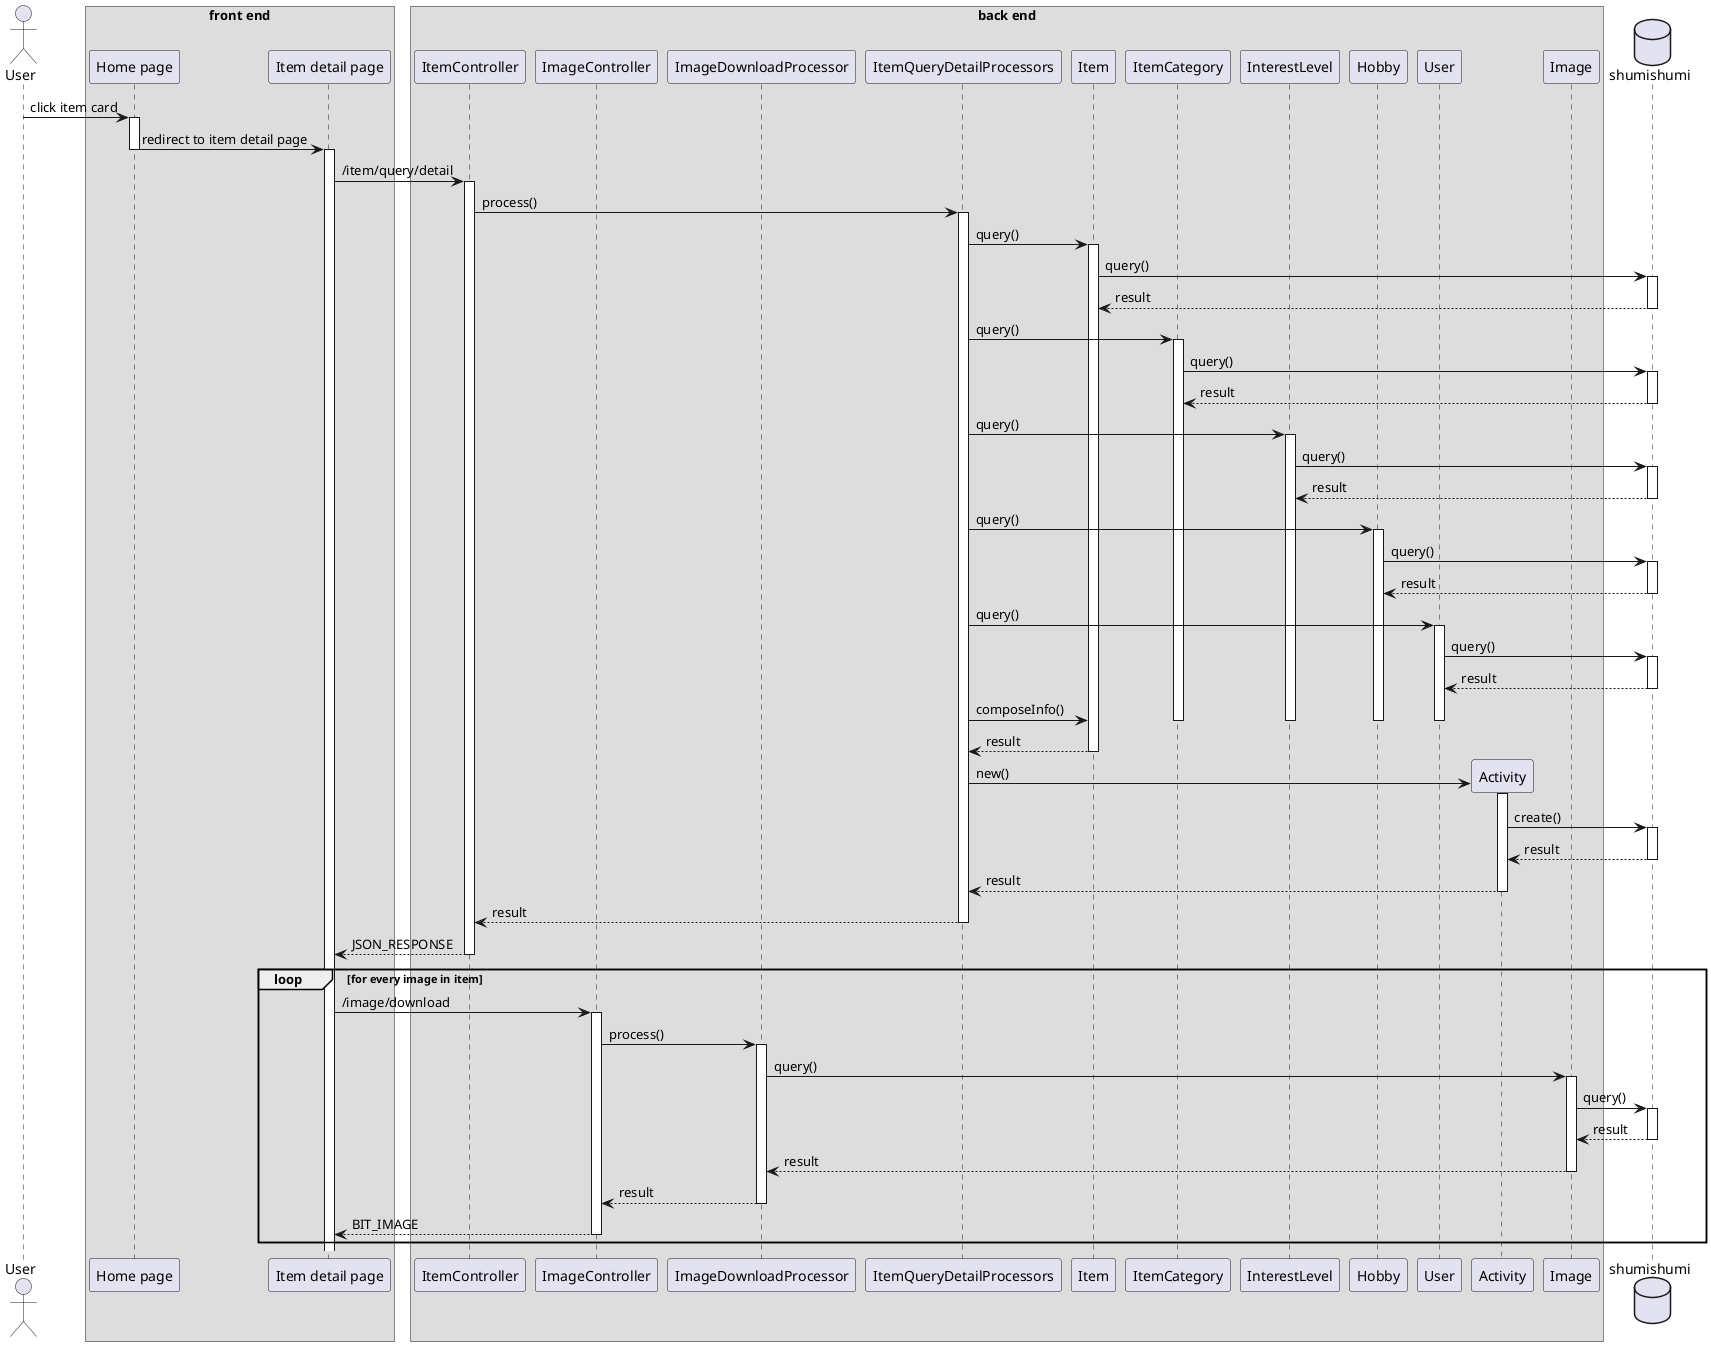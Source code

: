 @startuml see item detail
'autonumber 1.1.1

actor User as u

box "front end"
participant "Home page" as home
participant "Item detail page" as detail
end box

box "back end"
participant "ItemController" as ic
participant "ImageController" as imc

participant "ImageDownloadProcessor" as downproc
participant "ItemQueryDetailProcessors" as detailproc

participant "Item" as im
participant ItemCategory as icm
participant InterestLevel as ilm
participant Hobby as hm
participant User as um
participant Activity as am

participant "Image" as img
end box

database shumishumi as db

u -> home++ : click item card
home -> detail --++ : redirect to item detail page
detail -> ic++ : /item/query/detail
ic -> detailproc++ : process()
detailproc -> im++ : query()
im -> db++ : query()
return result

detailproc -> icm++ : query()
icm -> db++: query()
return result

detailproc -> ilm++ : query()
ilm -> db++: query()
return result

detailproc -> hm++ : query()
hm -> db++: query()
return result
detailproc -> um++ : query()
um -> db++: query()
return result

detailproc -> im : composeInfo()
deactivate um
deactivate icm
deactivate ilm
deactivate hm

return result

create am
detailproc -> am++ : new()
am -> db++ : create()
return result
return result

return result
return JSON_RESPONSE

'autonumber inc b
loop for every image in item
    detail -> imc++ : /image/download
    imc -> downproc++ : process()
    downproc -> img++ : query()
    img -> db++ : query()
    return result
    return result
    return result
    return BIT_IMAGE
end

@enduml